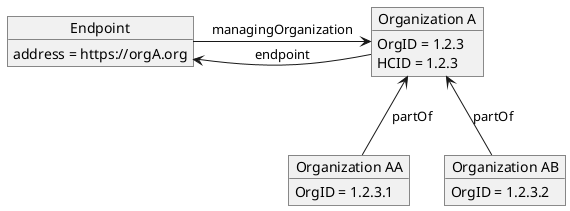 @startuml dir-endpoint-to-org-hierarchy
hide footbox

object "Organization A" as OrganizationA
OrganizationA : OrgID = 1.2.3
OrganizationA : HCID = 1.2.3
object "Organization AA" as OrganizationAA
OrganizationAA : OrgID = 1.2.3.1
object "Endpoint" as EndpointA
EndpointA : address = https://orgA.org
object "Organization AB" as OrganizationAB
OrganizationAB : OrgID = 1.2.3.2

OrganizationA <-- OrganizationAA : partOf
EndpointA <-- OrganizationA : endpoint
OrganizationA <- EndpointA : managingOrganization
OrganizationA <-- OrganizationAB : partOf

@enduml
